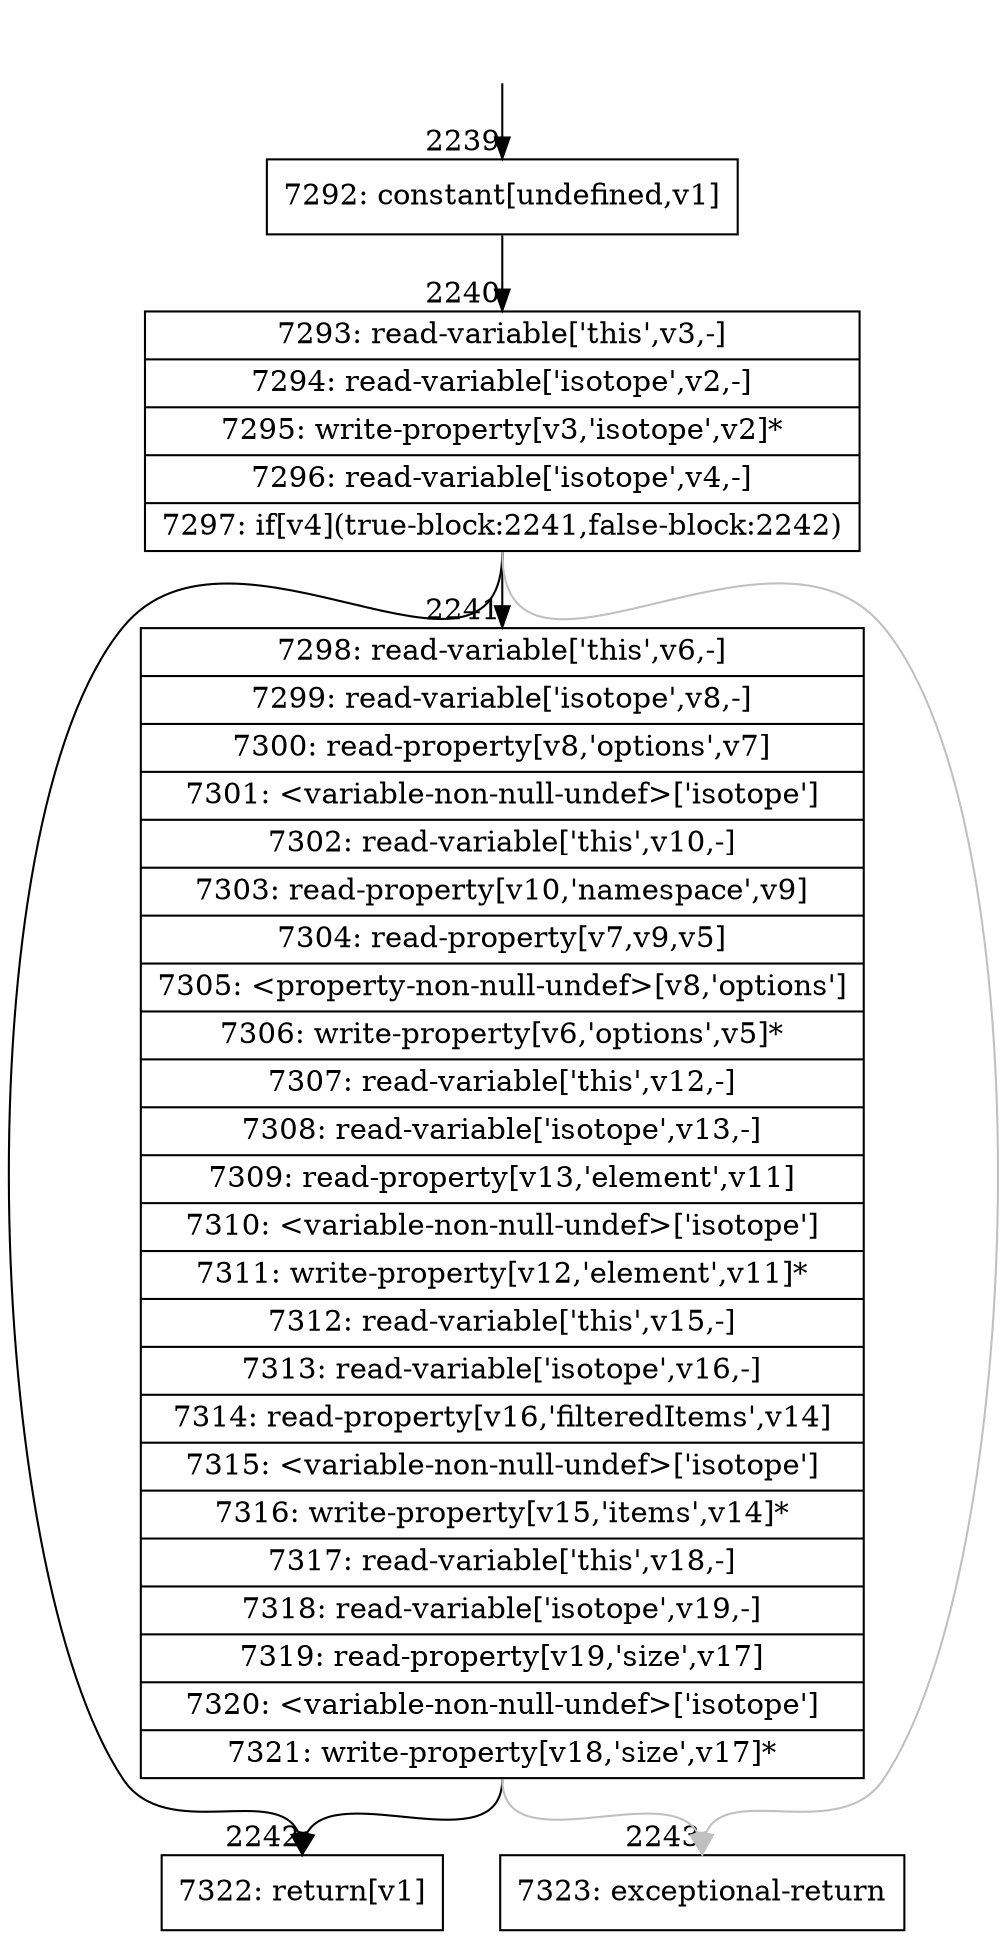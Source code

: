 digraph {
rankdir="TD"
BB_entry204[shape=none,label=""];
BB_entry204 -> BB2239 [tailport=s, headport=n, headlabel="    2239"]
BB2239 [shape=record label="{7292: constant[undefined,v1]}" ] 
BB2239 -> BB2240 [tailport=s, headport=n, headlabel="      2240"]
BB2240 [shape=record label="{7293: read-variable['this',v3,-]|7294: read-variable['isotope',v2,-]|7295: write-property[v3,'isotope',v2]*|7296: read-variable['isotope',v4,-]|7297: if[v4](true-block:2241,false-block:2242)}" ] 
BB2240 -> BB2241 [tailport=s, headport=n, headlabel="      2241"]
BB2240 -> BB2242 [tailport=s, headport=n, headlabel="      2242"]
BB2240 -> BB2243 [tailport=s, headport=n, color=gray, headlabel="      2243"]
BB2241 [shape=record label="{7298: read-variable['this',v6,-]|7299: read-variable['isotope',v8,-]|7300: read-property[v8,'options',v7]|7301: \<variable-non-null-undef\>['isotope']|7302: read-variable['this',v10,-]|7303: read-property[v10,'namespace',v9]|7304: read-property[v7,v9,v5]|7305: \<property-non-null-undef\>[v8,'options']|7306: write-property[v6,'options',v5]*|7307: read-variable['this',v12,-]|7308: read-variable['isotope',v13,-]|7309: read-property[v13,'element',v11]|7310: \<variable-non-null-undef\>['isotope']|7311: write-property[v12,'element',v11]*|7312: read-variable['this',v15,-]|7313: read-variable['isotope',v16,-]|7314: read-property[v16,'filteredItems',v14]|7315: \<variable-non-null-undef\>['isotope']|7316: write-property[v15,'items',v14]*|7317: read-variable['this',v18,-]|7318: read-variable['isotope',v19,-]|7319: read-property[v19,'size',v17]|7320: \<variable-non-null-undef\>['isotope']|7321: write-property[v18,'size',v17]*}" ] 
BB2241 -> BB2242 [tailport=s, headport=n]
BB2241 -> BB2243 [tailport=s, headport=n, color=gray]
BB2242 [shape=record label="{7322: return[v1]}" ] 
BB2243 [shape=record label="{7323: exceptional-return}" ] 
//#$~ 3106
}
